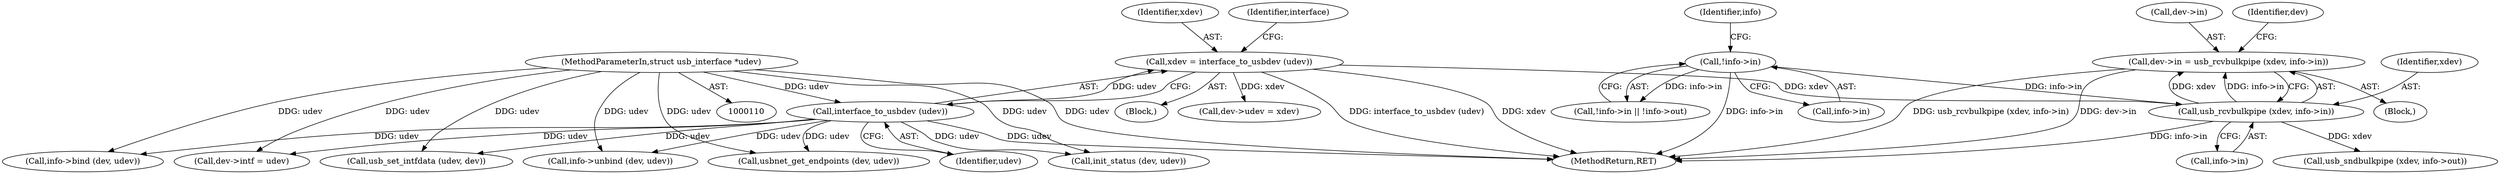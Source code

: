 digraph "0_linux_1666984c8625b3db19a9abc298931d35ab7bc64b@pointer" {
"1000509" [label="(Call,dev->in = usb_rcvbulkpipe (xdev, info->in))"];
"1000513" [label="(Call,usb_rcvbulkpipe (xdev, info->in))"];
"1000176" [label="(Call,xdev = interface_to_usbdev (udev))"];
"1000178" [label="(Call,interface_to_usbdev (udev))"];
"1000111" [label="(MethodParameterIn,struct usb_interface *udev)"];
"1000494" [label="(Call,!info->in)"];
"1000494" [label="(Call,!info->in)"];
"1000111" [label="(MethodParameterIn,struct usb_interface *udev)"];
"1000504" [label="(Call,usbnet_get_endpoints (dev, udev))"];
"1000513" [label="(Call,usb_rcvbulkpipe (xdev, info->in))"];
"1000515" [label="(Call,info->in)"];
"1000509" [label="(Call,dev->in = usb_rcvbulkpipe (xdev, info->in))"];
"1000179" [label="(Identifier,udev)"];
"1000743" [label="(Call,info->unbind (dev, udev))"];
"1000380" [label="(Call,info->bind (dev, udev))"];
"1000113" [label="(Block,)"];
"1000178" [label="(Call,interface_to_usbdev (udev))"];
"1000514" [label="(Identifier,xdev)"];
"1000520" [label="(Identifier,dev)"];
"1000500" [label="(Identifier,info)"];
"1000495" [label="(Call,info->in)"];
"1000176" [label="(Call,xdev = interface_to_usbdev (udev))"];
"1000522" [label="(Call,usb_sndbulkpipe (xdev, info->out))"];
"1000510" [label="(Call,dev->in)"];
"1000562" [label="(Call,init_status (dev, udev))"];
"1000493" [label="(Call,!info->in || !info->out)"];
"1000214" [label="(Call,dev->intf = udev)"];
"1000181" [label="(Identifier,interface)"];
"1000177" [label="(Identifier,xdev)"];
"1000209" [label="(Call,dev->udev = xdev)"];
"1000508" [label="(Block,)"];
"1000709" [label="(Call,usb_set_intfdata (udev, dev))"];
"1000762" [label="(MethodReturn,RET)"];
"1000509" -> "1000508"  [label="AST: "];
"1000509" -> "1000513"  [label="CFG: "];
"1000510" -> "1000509"  [label="AST: "];
"1000513" -> "1000509"  [label="AST: "];
"1000520" -> "1000509"  [label="CFG: "];
"1000509" -> "1000762"  [label="DDG: usb_rcvbulkpipe (xdev, info->in)"];
"1000509" -> "1000762"  [label="DDG: dev->in"];
"1000513" -> "1000509"  [label="DDG: xdev"];
"1000513" -> "1000509"  [label="DDG: info->in"];
"1000513" -> "1000515"  [label="CFG: "];
"1000514" -> "1000513"  [label="AST: "];
"1000515" -> "1000513"  [label="AST: "];
"1000513" -> "1000762"  [label="DDG: info->in"];
"1000176" -> "1000513"  [label="DDG: xdev"];
"1000494" -> "1000513"  [label="DDG: info->in"];
"1000513" -> "1000522"  [label="DDG: xdev"];
"1000176" -> "1000113"  [label="AST: "];
"1000176" -> "1000178"  [label="CFG: "];
"1000177" -> "1000176"  [label="AST: "];
"1000178" -> "1000176"  [label="AST: "];
"1000181" -> "1000176"  [label="CFG: "];
"1000176" -> "1000762"  [label="DDG: interface_to_usbdev (udev)"];
"1000176" -> "1000762"  [label="DDG: xdev"];
"1000178" -> "1000176"  [label="DDG: udev"];
"1000176" -> "1000209"  [label="DDG: xdev"];
"1000178" -> "1000179"  [label="CFG: "];
"1000179" -> "1000178"  [label="AST: "];
"1000178" -> "1000762"  [label="DDG: udev"];
"1000111" -> "1000178"  [label="DDG: udev"];
"1000178" -> "1000214"  [label="DDG: udev"];
"1000178" -> "1000380"  [label="DDG: udev"];
"1000178" -> "1000504"  [label="DDG: udev"];
"1000178" -> "1000562"  [label="DDG: udev"];
"1000178" -> "1000709"  [label="DDG: udev"];
"1000178" -> "1000743"  [label="DDG: udev"];
"1000111" -> "1000110"  [label="AST: "];
"1000111" -> "1000762"  [label="DDG: udev"];
"1000111" -> "1000214"  [label="DDG: udev"];
"1000111" -> "1000380"  [label="DDG: udev"];
"1000111" -> "1000504"  [label="DDG: udev"];
"1000111" -> "1000562"  [label="DDG: udev"];
"1000111" -> "1000709"  [label="DDG: udev"];
"1000111" -> "1000743"  [label="DDG: udev"];
"1000494" -> "1000493"  [label="AST: "];
"1000494" -> "1000495"  [label="CFG: "];
"1000495" -> "1000494"  [label="AST: "];
"1000500" -> "1000494"  [label="CFG: "];
"1000493" -> "1000494"  [label="CFG: "];
"1000494" -> "1000762"  [label="DDG: info->in"];
"1000494" -> "1000493"  [label="DDG: info->in"];
}
